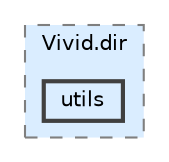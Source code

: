 digraph "build/src/CMakeFiles/Vivid.dir/utils"
{
 // LATEX_PDF_SIZE
  bgcolor="transparent";
  edge [fontname=Helvetica,fontsize=10,labelfontname=Helvetica,labelfontsize=10];
  node [fontname=Helvetica,fontsize=10,shape=box,height=0.2,width=0.4];
  compound=true
  subgraph clusterdir_e954c899b8cec7f4192bb4e75a73ad34 {
    graph [ bgcolor="#daedff", pencolor="grey50", label="Vivid.dir", fontname=Helvetica,fontsize=10 style="filled,dashed", URL="dir_e954c899b8cec7f4192bb4e75a73ad34.html",tooltip=""]
  dir_a0cd09110211a55e0fd0014bd4aef2d3 [label="utils", fillcolor="#daedff", color="grey25", style="filled,bold", URL="dir_a0cd09110211a55e0fd0014bd4aef2d3.html",tooltip=""];
  }
}
